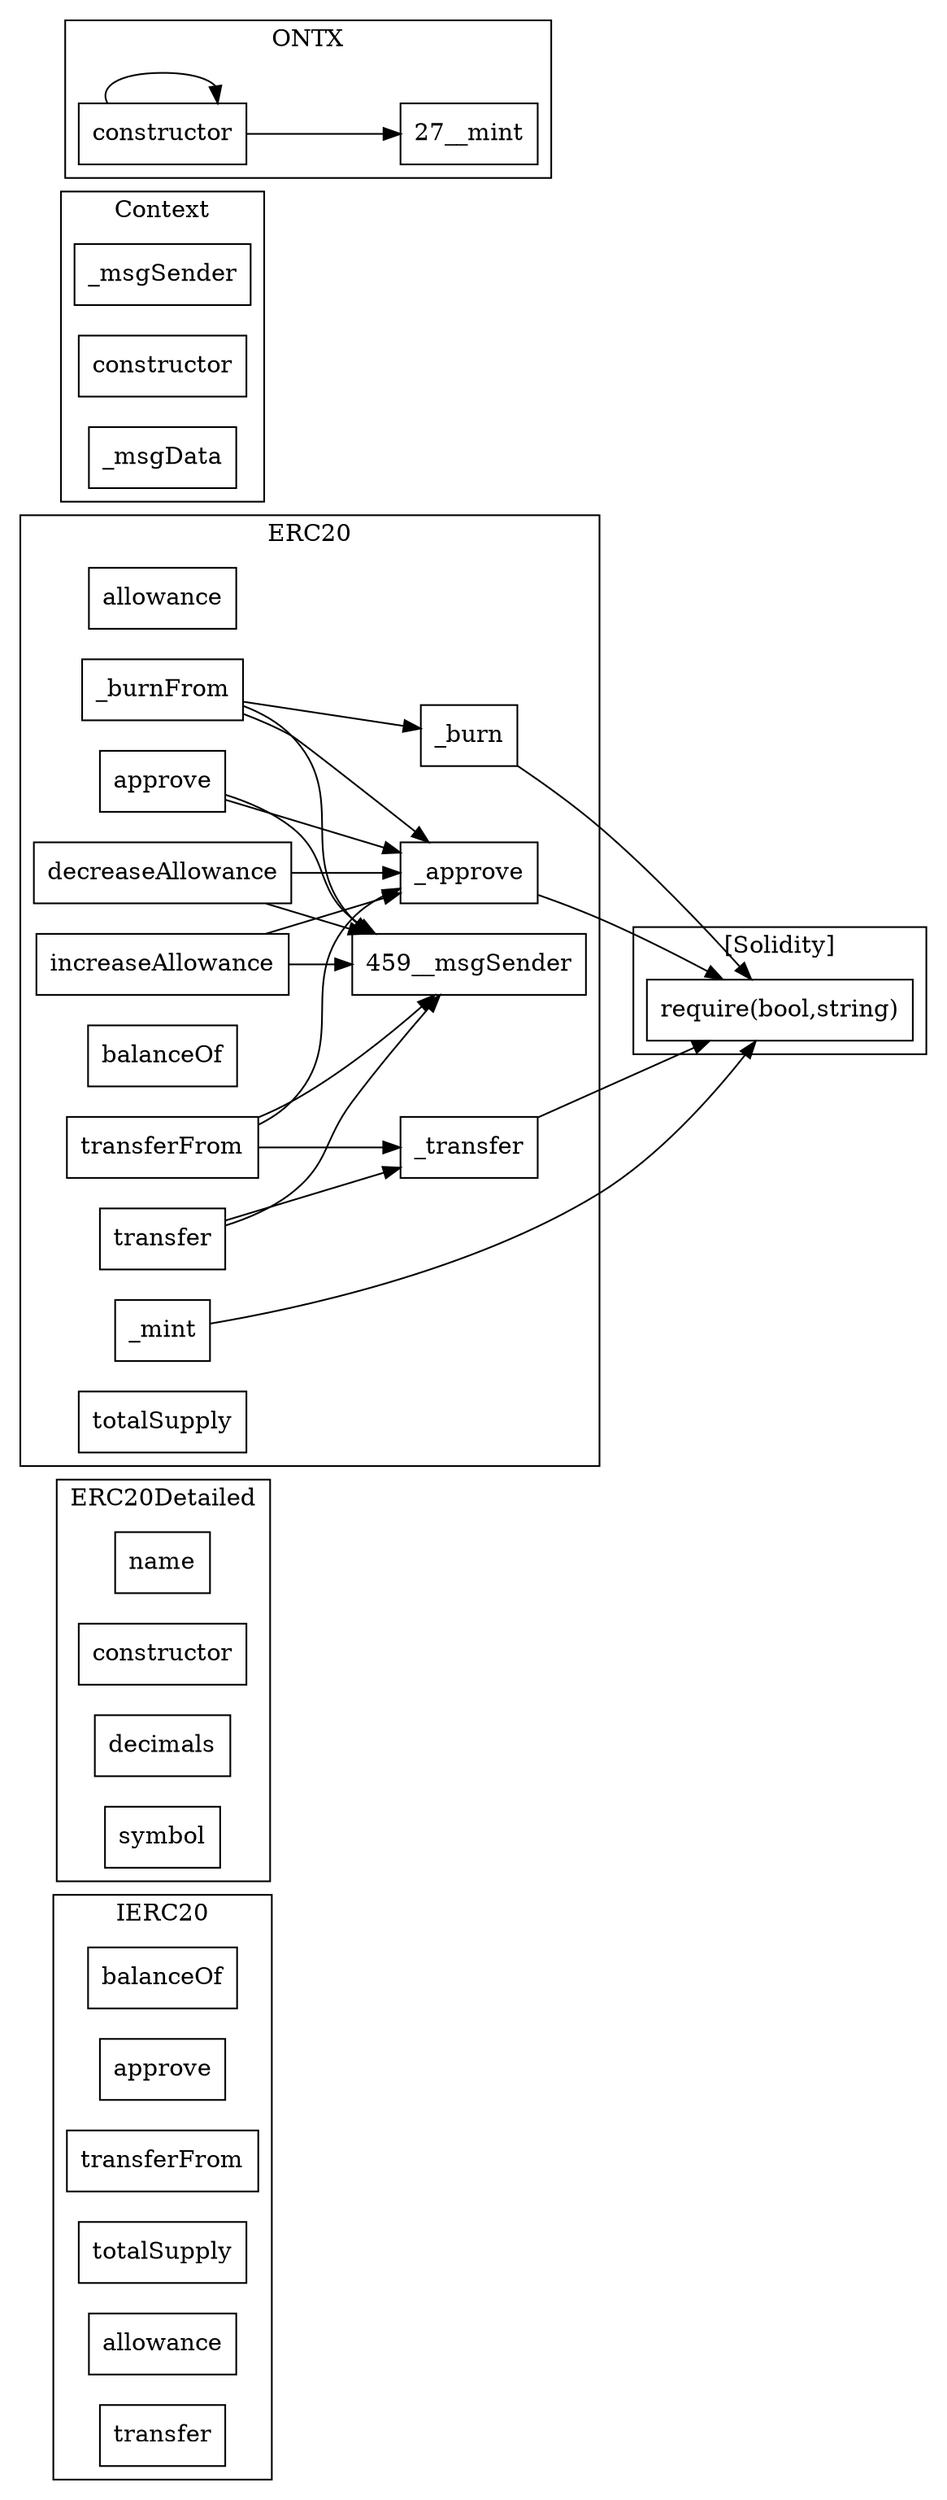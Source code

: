 strict digraph {
rankdir="LR"
node [shape=box]
subgraph cluster_773_IERC20 {
label = "IERC20"
"773_balanceOf" [label="balanceOf"]
"773_approve" [label="approve"]
"773_transferFrom" [label="transferFrom"]
"773_totalSupply" [label="totalSupply"]
"773_allowance" [label="allowance"]
"773_transfer" [label="transfer"]
}subgraph cluster_517_ERC20Detailed {
label = "ERC20Detailed"
"517_name" [label="name"]
"517_constructor" [label="constructor"]
"517_decimals" [label="decimals"]
"517_symbol" [label="symbol"]
}subgraph cluster_459_ERC20 {
label = "ERC20"
"459__approve" [label="_approve"]
"459_allowance" [label="allowance"]
"459_approve" [label="approve"]
"459__transfer" [label="_transfer"]
"459__burn" [label="_burn"]
"459__burnFrom" [label="_burnFrom"]
"459_transfer" [label="transfer"]
"459_decreaseAllowance" [label="decreaseAllowance"]
"459_balanceOf" [label="balanceOf"]
"459__mint" [label="_mint"]
"459_increaseAllowance" [label="increaseAllowance"]
"459_transferFrom" [label="transferFrom"]
"459_totalSupply" [label="totalSupply"]
"459_decreaseAllowance" -> "459__msgSender"
"459_transferFrom" -> "459__msgSender"
"459_transfer" -> "459__transfer"
"459_decreaseAllowance" -> "459__approve"
"459__burnFrom" -> "459__approve"
"459_increaseAllowance" -> "459__msgSender"
"459_transferFrom" -> "459__approve"
"459_increaseAllowance" -> "459__approve"
"459_approve" -> "459__approve"
"459__burnFrom" -> "459__msgSender"
"459__burnFrom" -> "459__burn"
"459_transferFrom" -> "459__transfer"
"459_approve" -> "459__msgSender"
"459_transfer" -> "459__msgSender"
}subgraph cluster_54_Context {
label = "Context"
"54__msgSender" [label="_msgSender"]
"54_constructor" [label="constructor"]
"54__msgData" [label="_msgData"]
}subgraph cluster_27_ONTX {
label = "ONTX"
"27_constructor" [label="constructor"]
"27_constructor" -> "27__mint"
"27_constructor" -> "27_constructor"
}subgraph cluster_solidity {
label = "[Solidity]"
"require(bool,string)" 
"459__burn" -> "require(bool,string)"
"459__mint" -> "require(bool,string)"
"459__approve" -> "require(bool,string)"
"459__transfer" -> "require(bool,string)"
}
}